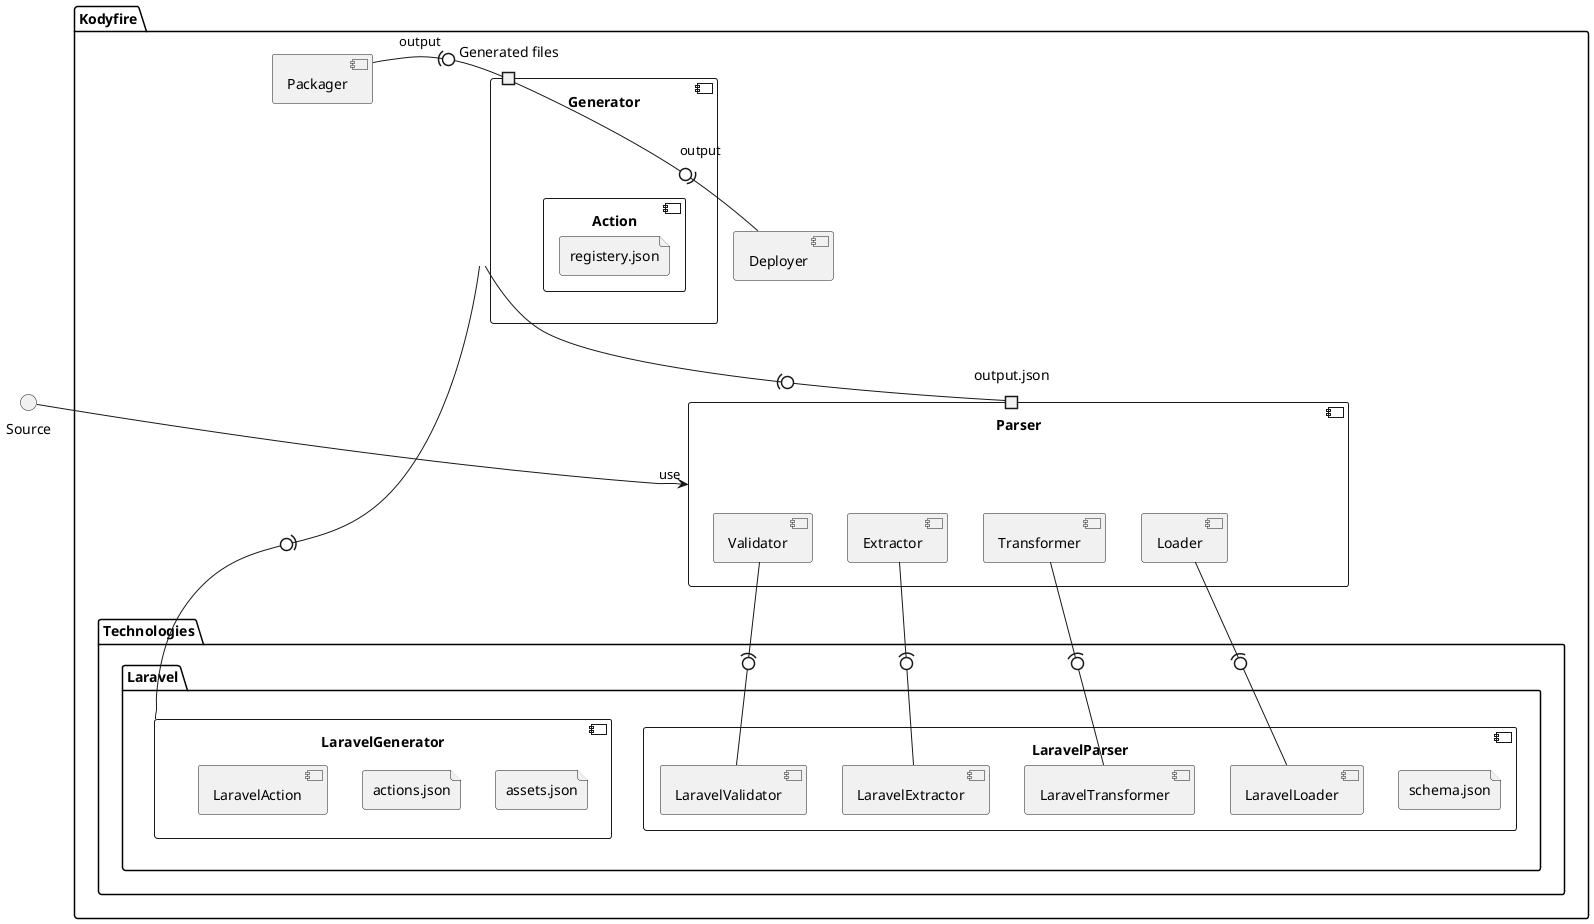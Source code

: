 @startuml
skinparam componentstyle uml2

() Source
package "Kodyfire" {
    folder Technologies {
        package Laravel {
            component LaravelParser {
                file schema.json
                component LaravelTransformer {
                }
                component LaravelLoader {
                }
                component LaravelValidator {
                }
                component LaravelExtractor
            }
            component LaravelGenerator {
                component LaravelAction {
                }
                file assets.json
                file actions.json
            }
        }
    }
    Component Packager {

    }
    Component Deployer {

    }
    component Parser {
        port "output.json"  as output
        component Extractor {
        }
        component Transformer {
        }
        component Loader {
        }
        component Validator {
        }

    }

    component Generator {
        port "Generated files" as generatorOutput
        component Action {
            file registery.json
        }
    }


    output -u0)- Generator
    Parser <-up- Source: use
    Validator -(0- LaravelValidator
    Loader -(0- LaravelLoader
    Transformer -(0- LaravelTransformer
    Extractor -(0- LaravelExtractor
    Generator -(0- LaravelGenerator
    generatorOutput -l0)- Packager: output
    generatorOutput -0)- Deployer: output
}
@enduml